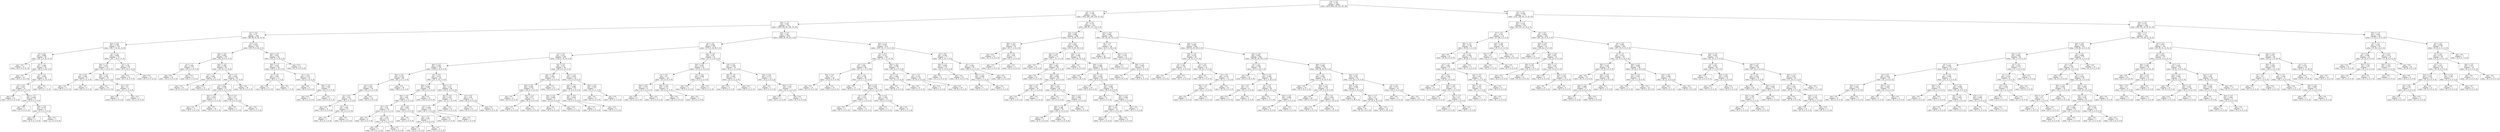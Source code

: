digraph Tree {
node [shape=box] ;
0 [label="row <= 2.5\ngini = 0.745\nsamples = 2000\nvalue = [619, 668, 239, 351, 85, 38]"] ;
1 [label="row <= 1.5\ngini = 0.746\nsamples = 1223\nvalue = [452, 240, 199, 276, 33, 23]"] ;
0 -> 1 [labeldistance=2.5, labelangle=45, headlabel="True"] ;
2 [label="pass <= 1.5\ngini = 0.69\nsamples = 751\nvalue = [368, 145, 82, 100, 33, 23]"] ;
1 -> 2 ;
3 [label="row <= 0.5\ngini = 0.77\nsamples = 296\nvalue = [88, 86, 43, 46, 33, 0]"] ;
2 -> 3 ;
4 [label="pass <= 0.5\ngini = 0.766\nsamples = 133\nvalue = [36, 7, 35, 22, 33, 0]"] ;
3 -> 4 ;
5 [label="col <= 0.5\ngini = 0.666\nsamples = 63\nvalue = [20, 0, 0, 22, 21, 0]"] ;
4 -> 5 ;
6 [label="gini = 0.0\nsamples = 21\nvalue = [0, 0, 0, 0, 21, 0]"] ;
5 -> 6 ;
7 [label="col <= 1.5\ngini = 0.499\nsamples = 42\nvalue = [20, 0, 0, 22, 0, 0]"] ;
5 -> 7 ;
8 [label="gini = 0.0\nsamples = 12\nvalue = [0, 0, 0, 12, 0, 0]"] ;
7 -> 8 ;
9 [label="col <= 3.5\ngini = 0.444\nsamples = 30\nvalue = [20, 0, 0, 10, 0, 0]"] ;
7 -> 9 ;
10 [label="col <= 2.5\ngini = 0.227\nsamples = 23\nvalue = [20, 0, 0, 3, 0, 0]"] ;
9 -> 10 ;
11 [label="gini = 0.0\nsamples = 14\nvalue = [14, 0, 0, 0, 0, 0]"] ;
10 -> 11 ;
12 [label="dest <= 1.5\ngini = 0.444\nsamples = 9\nvalue = [6, 0, 0, 3, 0, 0]"] ;
10 -> 12 ;
13 [label="gini = 0.0\nsamples = 5\nvalue = [5, 0, 0, 0, 0, 0]"] ;
12 -> 13 ;
14 [label="dest <= 2.5\ngini = 0.375\nsamples = 4\nvalue = [1, 0, 0, 3, 0, 0]"] ;
12 -> 14 ;
15 [label="gini = 0.0\nsamples = 3\nvalue = [0, 0, 0, 3, 0, 0]"] ;
14 -> 15 ;
16 [label="gini = 0.0\nsamples = 1\nvalue = [1, 0, 0, 0, 0, 0]"] ;
14 -> 16 ;
17 [label="gini = 0.0\nsamples = 7\nvalue = [0, 0, 0, 7, 0, 0]"] ;
9 -> 17 ;
18 [label="col <= 1.5\ngini = 0.658\nsamples = 70\nvalue = [16, 7, 35, 0, 12, 0]"] ;
4 -> 18 ;
19 [label="dest <= 1.0\ngini = 0.423\nsamples = 23\nvalue = [16, 7, 0, 0, 0, 0]"] ;
18 -> 19 ;
20 [label="col <= 0.5\ngini = 0.494\nsamples = 9\nvalue = [4, 5, 0, 0, 0, 0]"] ;
19 -> 20 ;
21 [label="gini = 0.0\nsamples = 5\nvalue = [0, 5, 0, 0, 0, 0]"] ;
20 -> 21 ;
22 [label="gini = 0.0\nsamples = 4\nvalue = [4, 0, 0, 0, 0, 0]"] ;
20 -> 22 ;
23 [label="dest <= 2.5\ngini = 0.245\nsamples = 14\nvalue = [12, 2, 0, 0, 0, 0]"] ;
19 -> 23 ;
24 [label="gini = 0.0\nsamples = 10\nvalue = [10, 0, 0, 0, 0, 0]"] ;
23 -> 24 ;
25 [label="col <= 0.5\ngini = 0.5\nsamples = 4\nvalue = [2, 2, 0, 0, 0, 0]"] ;
23 -> 25 ;
26 [label="gini = 0.0\nsamples = 2\nvalue = [2, 0, 0, 0, 0, 0]"] ;
25 -> 26 ;
27 [label="gini = 0.0\nsamples = 2\nvalue = [0, 2, 0, 0, 0, 0]"] ;
25 -> 27 ;
28 [label="col <= 3.5\ngini = 0.38\nsamples = 47\nvalue = [0, 0, 35, 0, 12, 0]"] ;
18 -> 28 ;
29 [label="gini = 0.0\nsamples = 35\nvalue = [0, 0, 35, 0, 0, 0]"] ;
28 -> 29 ;
30 [label="gini = 0.0\nsamples = 12\nvalue = [0, 0, 0, 0, 12, 0]"] ;
28 -> 30 ;
31 [label="col <= 2.5\ngini = 0.639\nsamples = 163\nvalue = [52, 79, 8, 24, 0, 0]"] ;
3 -> 31 ;
32 [label="dest <= 0.5\ngini = 0.602\nsamples = 107\nvalue = [42, 52, 8, 5, 0, 0]"] ;
31 -> 32 ;
33 [label="col <= 1.5\ngini = 0.444\nsamples = 15\nvalue = [10, 0, 5, 0, 0, 0]"] ;
32 -> 33 ;
34 [label="gini = 0.0\nsamples = 10\nvalue = [10, 0, 0, 0, 0, 0]"] ;
33 -> 34 ;
35 [label="gini = 0.0\nsamples = 5\nvalue = [0, 0, 5, 0, 0, 0]"] ;
33 -> 35 ;
36 [label="pass <= 0.5\ngini = 0.556\nsamples = 92\nvalue = [32, 52, 3, 5, 0, 0]"] ;
32 -> 36 ;
37 [label="col <= 1.5\ngini = 0.405\nsamples = 46\nvalue = [13, 33, 0, 0, 0, 0]"] ;
36 -> 37 ;
38 [label="gini = 0.0\nsamples = 33\nvalue = [0, 33, 0, 0, 0, 0]"] ;
37 -> 38 ;
39 [label="gini = 0.0\nsamples = 13\nvalue = [13, 0, 0, 0, 0, 0]"] ;
37 -> 39 ;
40 [label="col <= 1.5\ngini = 0.643\nsamples = 46\nvalue = [19, 19, 3, 5, 0, 0]"] ;
36 -> 40 ;
41 [label="col <= 0.5\ngini = 0.458\nsamples = 27\nvalue = [19, 0, 3, 5, 0, 0]"] ;
40 -> 41 ;
42 [label="dest <= 2.5\ngini = 0.291\nsamples = 17\nvalue = [14, 0, 3, 0, 0, 0]"] ;
41 -> 42 ;
43 [label="gini = 0.0\nsamples = 3\nvalue = [0, 0, 3, 0, 0, 0]"] ;
42 -> 43 ;
44 [label="gini = 0.0\nsamples = 14\nvalue = [14, 0, 0, 0, 0, 0]"] ;
42 -> 44 ;
45 [label="dest <= 2.5\ngini = 0.5\nsamples = 10\nvalue = [5, 0, 0, 5, 0, 0]"] ;
41 -> 45 ;
46 [label="gini = 0.0\nsamples = 5\nvalue = [5, 0, 0, 0, 0, 0]"] ;
45 -> 46 ;
47 [label="gini = 0.0\nsamples = 5\nvalue = [0, 0, 0, 5, 0, 0]"] ;
45 -> 47 ;
48 [label="gini = 0.0\nsamples = 19\nvalue = [0, 19, 0, 0, 0, 0]"] ;
40 -> 48 ;
49 [label="pass <= 0.5\ngini = 0.621\nsamples = 56\nvalue = [10, 27, 0, 19, 0, 0]"] ;
31 -> 49 ;
50 [label="dest <= 1.5\ngini = 0.452\nsamples = 29\nvalue = [10, 0, 0, 19, 0, 0]"] ;
49 -> 50 ;
51 [label="col <= 3.5\ngini = 0.497\nsamples = 13\nvalue = [6, 0, 0, 7, 0, 0]"] ;
50 -> 51 ;
52 [label="gini = 0.0\nsamples = 6\nvalue = [6, 0, 0, 0, 0, 0]"] ;
51 -> 52 ;
53 [label="gini = 0.0\nsamples = 7\nvalue = [0, 0, 0, 7, 0, 0]"] ;
51 -> 53 ;
54 [label="col <= 3.5\ngini = 0.375\nsamples = 16\nvalue = [4, 0, 0, 12, 0, 0]"] ;
50 -> 54 ;
55 [label="gini = 0.0\nsamples = 9\nvalue = [0, 0, 0, 9, 0, 0]"] ;
54 -> 55 ;
56 [label="dest <= 2.5\ngini = 0.49\nsamples = 7\nvalue = [4, 0, 0, 3, 0, 0]"] ;
54 -> 56 ;
57 [label="gini = 0.0\nsamples = 3\nvalue = [0, 0, 0, 3, 0, 0]"] ;
56 -> 57 ;
58 [label="gini = 0.0\nsamples = 4\nvalue = [4, 0, 0, 0, 0, 0]"] ;
56 -> 58 ;
59 [label="gini = 0.0\nsamples = 27\nvalue = [0, 27, 0, 0, 0, 0]"] ;
49 -> 59 ;
60 [label="pass <= 3.5\ngini = 0.58\nsamples = 455\nvalue = [280, 59, 39, 54, 0, 23]"] ;
2 -> 60 ;
61 [label="col <= 3.5\ngini = 0.448\nsamples = 241\nvalue = [173, 6, 22, 40, 0, 0]"] ;
60 -> 61 ;
62 [label="col <= 2.5\ngini = 0.373\nsamples = 200\nvalue = [156, 6, 19, 19, 0, 0]"] ;
61 -> 62 ;
63 [label="pass <= 2.5\ngini = 0.349\nsamples = 151\nvalue = [120, 6, 19, 6, 0, 0]"] ;
62 -> 63 ;
64 [label="dest <= 0.5\ngini = 0.139\nsamples = 68\nvalue = [63, 2, 0, 3, 0, 0]"] ;
63 -> 64 ;
65 [label="row <= 0.5\ngini = 0.291\nsamples = 30\nvalue = [25, 2, 0, 3, 0, 0]"] ;
64 -> 65 ;
66 [label="col <= 0.5\ngini = 0.52\nsamples = 14\nvalue = [9, 2, 0, 3, 0, 0]"] ;
65 -> 66 ;
67 [label="gini = 0.0\nsamples = 9\nvalue = [9, 0, 0, 0, 0, 0]"] ;
66 -> 67 ;
68 [label="col <= 1.5\ngini = 0.48\nsamples = 5\nvalue = [0, 2, 0, 3, 0, 0]"] ;
66 -> 68 ;
69 [label="gini = 0.0\nsamples = 3\nvalue = [0, 0, 0, 3, 0, 0]"] ;
68 -> 69 ;
70 [label="gini = 0.0\nsamples = 2\nvalue = [0, 2, 0, 0, 0, 0]"] ;
68 -> 70 ;
71 [label="gini = 0.0\nsamples = 16\nvalue = [16, 0, 0, 0, 0, 0]"] ;
65 -> 71 ;
72 [label="gini = 0.0\nsamples = 38\nvalue = [38, 0, 0, 0, 0, 0]"] ;
64 -> 72 ;
73 [label="row <= 0.5\ngini = 0.472\nsamples = 83\nvalue = [57, 4, 19, 3, 0, 0]"] ;
63 -> 73 ;
74 [label="dest <= 1.5\ngini = 0.496\nsamples = 35\nvalue = [24, 4, 4, 3, 0, 0]"] ;
73 -> 74 ;
75 [label="dest <= 0.5\ngini = 0.68\nsamples = 21\nvalue = [10, 4, 4, 3, 0, 0]"] ;
74 -> 75 ;
76 [label="col <= 0.5\ngini = 0.42\nsamples = 10\nvalue = [7, 0, 0, 3, 0, 0]"] ;
75 -> 76 ;
77 [label="gini = 0.0\nsamples = 6\nvalue = [6, 0, 0, 0, 0, 0]"] ;
76 -> 77 ;
78 [label="col <= 1.5\ngini = 0.375\nsamples = 4\nvalue = [1, 0, 0, 3, 0, 0]"] ;
76 -> 78 ;
79 [label="gini = 0.0\nsamples = 3\nvalue = [0, 0, 0, 3, 0, 0]"] ;
78 -> 79 ;
80 [label="gini = 0.0\nsamples = 1\nvalue = [1, 0, 0, 0, 0, 0]"] ;
78 -> 80 ;
81 [label="col <= 0.5\ngini = 0.661\nsamples = 11\nvalue = [3, 4, 4, 0, 0, 0]"] ;
75 -> 81 ;
82 [label="gini = 0.0\nsamples = 4\nvalue = [0, 4, 0, 0, 0, 0]"] ;
81 -> 82 ;
83 [label="col <= 1.5\ngini = 0.49\nsamples = 7\nvalue = [3, 0, 4, 0, 0, 0]"] ;
81 -> 83 ;
84 [label="gini = 0.0\nsamples = 4\nvalue = [0, 0, 4, 0, 0, 0]"] ;
83 -> 84 ;
85 [label="gini = 0.0\nsamples = 3\nvalue = [3, 0, 0, 0, 0, 0]"] ;
83 -> 85 ;
86 [label="gini = 0.0\nsamples = 14\nvalue = [14, 0, 0, 0, 0, 0]"] ;
74 -> 86 ;
87 [label="dest <= 1.5\ngini = 0.43\nsamples = 48\nvalue = [33, 0, 15, 0, 0, 0]"] ;
73 -> 87 ;
88 [label="dest <= 0.5\ngini = 0.327\nsamples = 34\nvalue = [27, 0, 7, 0, 0, 0]"] ;
87 -> 88 ;
89 [label="col <= 1.5\ngini = 0.498\nsamples = 15\nvalue = [8, 0, 7, 0, 0, 0]"] ;
88 -> 89 ;
90 [label="gini = 0.0\nsamples = 8\nvalue = [8, 0, 0, 0, 0, 0]"] ;
89 -> 90 ;
91 [label="gini = 0.0\nsamples = 7\nvalue = [0, 0, 7, 0, 0, 0]"] ;
89 -> 91 ;
92 [label="gini = 0.0\nsamples = 19\nvalue = [19, 0, 0, 0, 0, 0]"] ;
88 -> 92 ;
93 [label="col <= 0.5\ngini = 0.49\nsamples = 14\nvalue = [6, 0, 8, 0, 0, 0]"] ;
87 -> 93 ;
94 [label="gini = 0.0\nsamples = 8\nvalue = [0, 0, 8, 0, 0, 0]"] ;
93 -> 94 ;
95 [label="gini = 0.0\nsamples = 6\nvalue = [6, 0, 0, 0, 0, 0]"] ;
93 -> 95 ;
96 [label="row <= 0.5\ngini = 0.39\nsamples = 49\nvalue = [36, 0, 0, 13, 0, 0]"] ;
62 -> 96 ;
97 [label="pass <= 2.5\ngini = 0.252\nsamples = 27\nvalue = [23, 0, 0, 4, 0, 0]"] ;
96 -> 97 ;
98 [label="dest <= 0.5\ngini = 0.408\nsamples = 14\nvalue = [10, 0, 0, 4, 0, 0]"] ;
97 -> 98 ;
99 [label="gini = 0.0\nsamples = 6\nvalue = [6, 0, 0, 0, 0, 0]"] ;
98 -> 99 ;
100 [label="dest <= 2.0\ngini = 0.5\nsamples = 8\nvalue = [4, 0, 0, 4, 0, 0]"] ;
98 -> 100 ;
101 [label="gini = 0.0\nsamples = 4\nvalue = [0, 0, 0, 4, 0, 0]"] ;
100 -> 101 ;
102 [label="gini = 0.0\nsamples = 4\nvalue = [4, 0, 0, 0, 0, 0]"] ;
100 -> 102 ;
103 [label="gini = 0.0\nsamples = 13\nvalue = [13, 0, 0, 0, 0, 0]"] ;
97 -> 103 ;
104 [label="dest <= 1.5\ngini = 0.483\nsamples = 22\nvalue = [13, 0, 0, 9, 0, 0]"] ;
96 -> 104 ;
105 [label="pass <= 2.5\ngini = 0.498\nsamples = 15\nvalue = [7, 0, 0, 8, 0, 0]"] ;
104 -> 105 ;
106 [label="dest <= 0.5\ngini = 0.494\nsamples = 9\nvalue = [5, 0, 0, 4, 0, 0]"] ;
105 -> 106 ;
107 [label="gini = 0.0\nsamples = 4\nvalue = [0, 0, 0, 4, 0, 0]"] ;
106 -> 107 ;
108 [label="gini = 0.0\nsamples = 5\nvalue = [5, 0, 0, 0, 0, 0]"] ;
106 -> 108 ;
109 [label="dest <= 0.5\ngini = 0.444\nsamples = 6\nvalue = [2, 0, 0, 4, 0, 0]"] ;
105 -> 109 ;
110 [label="gini = 0.0\nsamples = 2\nvalue = [2, 0, 0, 0, 0, 0]"] ;
109 -> 110 ;
111 [label="gini = 0.0\nsamples = 4\nvalue = [0, 0, 0, 4, 0, 0]"] ;
109 -> 111 ;
112 [label="dest <= 2.5\ngini = 0.245\nsamples = 7\nvalue = [6, 0, 0, 1, 0, 0]"] ;
104 -> 112 ;
113 [label="gini = 0.0\nsamples = 6\nvalue = [6, 0, 0, 0, 0, 0]"] ;
112 -> 113 ;
114 [label="gini = 0.0\nsamples = 1\nvalue = [0, 0, 0, 1, 0, 0]"] ;
112 -> 114 ;
115 [label="pass <= 2.5\ngini = 0.56\nsamples = 41\nvalue = [17, 0, 3, 21, 0, 0]"] ;
61 -> 115 ;
116 [label="dest <= 2.0\ngini = 0.491\nsamples = 23\nvalue = [13, 0, 0, 10, 0, 0]"] ;
115 -> 116 ;
117 [label="row <= 0.5\ngini = 0.5\nsamples = 16\nvalue = [8, 0, 0, 8, 0, 0]"] ;
116 -> 117 ;
118 [label="dest <= 0.5\ngini = 0.375\nsamples = 8\nvalue = [2, 0, 0, 6, 0, 0]"] ;
117 -> 118 ;
119 [label="gini = 0.0\nsamples = 6\nvalue = [0, 0, 0, 6, 0, 0]"] ;
118 -> 119 ;
120 [label="gini = 0.0\nsamples = 2\nvalue = [2, 0, 0, 0, 0, 0]"] ;
118 -> 120 ;
121 [label="dest <= 0.5\ngini = 0.375\nsamples = 8\nvalue = [6, 0, 0, 2, 0, 0]"] ;
117 -> 121 ;
122 [label="gini = 0.0\nsamples = 6\nvalue = [6, 0, 0, 0, 0, 0]"] ;
121 -> 122 ;
123 [label="gini = 0.0\nsamples = 2\nvalue = [0, 0, 0, 2, 0, 0]"] ;
121 -> 123 ;
124 [label="row <= 0.5\ngini = 0.408\nsamples = 7\nvalue = [5, 0, 0, 2, 0, 0]"] ;
116 -> 124 ;
125 [label="gini = 0.0\nsamples = 5\nvalue = [5, 0, 0, 0, 0, 0]"] ;
124 -> 125 ;
126 [label="gini = 0.0\nsamples = 2\nvalue = [0, 0, 0, 2, 0, 0]"] ;
124 -> 126 ;
127 [label="row <= 0.5\ngini = 0.549\nsamples = 18\nvalue = [4, 0, 3, 11, 0, 0]"] ;
115 -> 127 ;
128 [label="dest <= 1.0\ngini = 0.444\nsamples = 6\nvalue = [4, 0, 0, 2, 0, 0]"] ;
127 -> 128 ;
129 [label="gini = 0.0\nsamples = 4\nvalue = [4, 0, 0, 0, 0, 0]"] ;
128 -> 129 ;
130 [label="gini = 0.0\nsamples = 2\nvalue = [0, 0, 0, 2, 0, 0]"] ;
128 -> 130 ;
131 [label="dest <= 0.5\ngini = 0.375\nsamples = 12\nvalue = [0, 0, 3, 9, 0, 0]"] ;
127 -> 131 ;
132 [label="gini = 0.0\nsamples = 5\nvalue = [0, 0, 0, 5, 0, 0]"] ;
131 -> 132 ;
133 [label="dest <= 1.5\ngini = 0.49\nsamples = 7\nvalue = [0, 0, 3, 4, 0, 0]"] ;
131 -> 133 ;
134 [label="gini = 0.0\nsamples = 3\nvalue = [0, 0, 3, 0, 0, 0]"] ;
133 -> 134 ;
135 [label="gini = 0.0\nsamples = 4\nvalue = [0, 0, 0, 4, 0, 0]"] ;
133 -> 135 ;
136 [label="dest <= 1.5\ngini = 0.667\nsamples = 214\nvalue = [107, 53, 17, 14, 0, 23]"] ;
60 -> 136 ;
137 [label="row <= 0.5\ngini = 0.712\nsamples = 141\nvalue = [47, 53, 7, 11, 0, 23]"] ;
136 -> 137 ;
138 [label="col <= 0.5\ngini = 0.691\nsamples = 68\nvalue = [27, 0, 7, 11, 0, 23]"] ;
137 -> 138 ;
139 [label="dest <= 0.5\ngini = 0.5\nsamples = 28\nvalue = [14, 0, 0, 0, 0, 14]"] ;
138 -> 139 ;
140 [label="gini = 0.0\nsamples = 14\nvalue = [0, 0, 0, 0, 0, 14]"] ;
139 -> 140 ;
141 [label="gini = 0.0\nsamples = 14\nvalue = [14, 0, 0, 0, 0, 0]"] ;
139 -> 141 ;
142 [label="col <= 1.5\ngini = 0.738\nsamples = 40\nvalue = [13, 0, 7, 11, 0, 9]"] ;
138 -> 142 ;
143 [label="gini = 0.0\nsamples = 11\nvalue = [0, 0, 0, 11, 0, 0]"] ;
142 -> 143 ;
144 [label="dest <= 0.5\ngini = 0.644\nsamples = 29\nvalue = [13, 0, 7, 0, 0, 9]"] ;
142 -> 144 ;
145 [label="col <= 2.5\ngini = 0.231\nsamples = 15\nvalue = [13, 0, 2, 0, 0, 0]"] ;
144 -> 145 ;
146 [label="gini = 0.0\nsamples = 2\nvalue = [0, 0, 2, 0, 0, 0]"] ;
145 -> 146 ;
147 [label="gini = 0.0\nsamples = 13\nvalue = [13, 0, 0, 0, 0, 0]"] ;
145 -> 147 ;
148 [label="col <= 3.5\ngini = 0.459\nsamples = 14\nvalue = [0, 0, 5, 0, 0, 9]"] ;
144 -> 148 ;
149 [label="gini = 0.0\nsamples = 5\nvalue = [0, 0, 5, 0, 0, 0]"] ;
148 -> 149 ;
150 [label="gini = 0.0\nsamples = 9\nvalue = [0, 0, 0, 0, 0, 9]"] ;
148 -> 150 ;
151 [label="dest <= 0.5\ngini = 0.398\nsamples = 73\nvalue = [20, 53, 0, 0, 0, 0]"] ;
137 -> 151 ;
152 [label="col <= 1.5\ngini = 0.464\nsamples = 30\nvalue = [11, 19, 0, 0, 0, 0]"] ;
151 -> 152 ;
153 [label="gini = 0.0\nsamples = 19\nvalue = [0, 19, 0, 0, 0, 0]"] ;
152 -> 153 ;
154 [label="gini = 0.0\nsamples = 11\nvalue = [11, 0, 0, 0, 0, 0]"] ;
152 -> 154 ;
155 [label="col <= 1.5\ngini = 0.331\nsamples = 43\nvalue = [9, 34, 0, 0, 0, 0]"] ;
151 -> 155 ;
156 [label="gini = 0.0\nsamples = 9\nvalue = [9, 0, 0, 0, 0, 0]"] ;
155 -> 156 ;
157 [label="gini = 0.0\nsamples = 34\nvalue = [0, 34, 0, 0, 0, 0]"] ;
155 -> 157 ;
158 [label="col <= 0.5\ngini = 0.304\nsamples = 73\nvalue = [60, 0, 10, 3, 0, 0]"] ;
136 -> 158 ;
159 [label="dest <= 2.5\ngini = 0.499\nsamples = 21\nvalue = [11, 0, 10, 0, 0, 0]"] ;
158 -> 159 ;
160 [label="gini = 0.0\nsamples = 11\nvalue = [11, 0, 0, 0, 0, 0]"] ;
159 -> 160 ;
161 [label="gini = 0.0\nsamples = 10\nvalue = [0, 0, 10, 0, 0, 0]"] ;
159 -> 161 ;
162 [label="col <= 1.5\ngini = 0.109\nsamples = 52\nvalue = [49, 0, 0, 3, 0, 0]"] ;
158 -> 162 ;
163 [label="dest <= 2.5\ngini = 0.469\nsamples = 8\nvalue = [5, 0, 0, 3, 0, 0]"] ;
162 -> 163 ;
164 [label="gini = 0.0\nsamples = 3\nvalue = [0, 0, 0, 3, 0, 0]"] ;
163 -> 164 ;
165 [label="gini = 0.0\nsamples = 5\nvalue = [5, 0, 0, 0, 0, 0]"] ;
163 -> 165 ;
166 [label="gini = 0.0\nsamples = 44\nvalue = [44, 0, 0, 0, 0, 0]"] ;
162 -> 166 ;
167 [label="col <= 1.5\ngini = 0.727\nsamples = 472\nvalue = [84, 95, 117, 176, 0, 0]"] ;
1 -> 167 ;
168 [label="pass <= 0.5\ngini = 0.686\nsamples = 188\nvalue = [33, 32, 88, 35, 0, 0]"] ;
167 -> 168 ;
169 [label="dest <= 2.5\ngini = 0.255\nsamples = 20\nvalue = [0, 17, 3, 0, 0, 0]"] ;
168 -> 169 ;
170 [label="gini = 0.0\nsamples = 15\nvalue = [0, 15, 0, 0, 0, 0]"] ;
169 -> 170 ;
171 [label="col <= 0.5\ngini = 0.48\nsamples = 5\nvalue = [0, 2, 3, 0, 0, 0]"] ;
169 -> 171 ;
172 [label="gini = 0.0\nsamples = 3\nvalue = [0, 0, 3, 0, 0, 0]"] ;
171 -> 172 ;
173 [label="gini = 0.0\nsamples = 2\nvalue = [0, 2, 0, 0, 0, 0]"] ;
171 -> 173 ;
174 [label="col <= 0.5\ngini = 0.654\nsamples = 168\nvalue = [33, 15, 85, 35, 0, 0]"] ;
168 -> 174 ;
175 [label="pass <= 1.5\ngini = 0.577\nsamples = 77\nvalue = [33, 7, 37, 0, 0, 0]"] ;
174 -> 175 ;
176 [label="gini = 0.0\nsamples = 12\nvalue = [0, 0, 12, 0, 0, 0]"] ;
175 -> 176 ;
177 [label="pass <= 2.5\ngini = 0.583\nsamples = 65\nvalue = [33, 7, 25, 0, 0, 0]"] ;
175 -> 177 ;
178 [label="gini = 0.0\nsamples = 19\nvalue = [19, 0, 0, 0, 0, 0]"] ;
177 -> 178 ;
179 [label="dest <= 0.5\ngini = 0.589\nsamples = 46\nvalue = [14, 7, 25, 0, 0, 0]"] ;
177 -> 179 ;
180 [label="pass <= 3.5\ngini = 0.42\nsamples = 10\nvalue = [0, 7, 3, 0, 0, 0]"] ;
179 -> 180 ;
181 [label="gini = 0.0\nsamples = 3\nvalue = [0, 0, 3, 0, 0, 0]"] ;
180 -> 181 ;
182 [label="gini = 0.0\nsamples = 7\nvalue = [0, 7, 0, 0, 0, 0]"] ;
180 -> 182 ;
183 [label="dest <= 1.5\ngini = 0.475\nsamples = 36\nvalue = [14, 0, 22, 0, 0, 0]"] ;
179 -> 183 ;
184 [label="gini = 0.0\nsamples = 9\nvalue = [0, 0, 9, 0, 0, 0]"] ;
183 -> 184 ;
185 [label="dest <= 2.5\ngini = 0.499\nsamples = 27\nvalue = [14, 0, 13, 0, 0, 0]"] ;
183 -> 185 ;
186 [label="pass <= 3.5\ngini = 0.388\nsamples = 19\nvalue = [14, 0, 5, 0, 0, 0]"] ;
185 -> 186 ;
187 [label="gini = 0.0\nsamples = 5\nvalue = [0, 0, 5, 0, 0, 0]"] ;
186 -> 187 ;
188 [label="gini = 0.0\nsamples = 14\nvalue = [14, 0, 0, 0, 0, 0]"] ;
186 -> 188 ;
189 [label="gini = 0.0\nsamples = 8\nvalue = [0, 0, 8, 0, 0, 0]"] ;
185 -> 189 ;
190 [label="pass <= 1.5\ngini = 0.566\nsamples = 91\nvalue = [0, 8, 48, 35, 0, 0]"] ;
174 -> 190 ;
191 [label="gini = 0.0\nsamples = 21\nvalue = [0, 0, 21, 0, 0, 0]"] ;
190 -> 191 ;
192 [label="pass <= 2.5\ngini = 0.588\nsamples = 70\nvalue = [0, 8, 27, 35, 0, 0]"] ;
190 -> 192 ;
193 [label="gini = 0.0\nsamples = 26\nvalue = [0, 0, 0, 26, 0, 0]"] ;
192 -> 193 ;
194 [label="pass <= 3.5\ngini = 0.549\nsamples = 44\nvalue = [0, 8, 27, 9, 0, 0]"] ;
192 -> 194 ;
195 [label="gini = 0.0\nsamples = 19\nvalue = [0, 0, 19, 0, 0, 0]"] ;
194 -> 195 ;
196 [label="dest <= 0.5\ngini = 0.666\nsamples = 25\nvalue = [0, 8, 8, 9, 0, 0]"] ;
194 -> 196 ;
197 [label="gini = 0.0\nsamples = 8\nvalue = [0, 8, 0, 0, 0, 0]"] ;
196 -> 197 ;
198 [label="dest <= 2.5\ngini = 0.498\nsamples = 17\nvalue = [0, 0, 8, 9, 0, 0]"] ;
196 -> 198 ;
199 [label="dest <= 1.5\ngini = 0.375\nsamples = 12\nvalue = [0, 0, 3, 9, 0, 0]"] ;
198 -> 199 ;
200 [label="gini = 0.0\nsamples = 3\nvalue = [0, 0, 3, 0, 0, 0]"] ;
199 -> 200 ;
201 [label="gini = 0.0\nsamples = 9\nvalue = [0, 0, 0, 9, 0, 0]"] ;
199 -> 201 ;
202 [label="gini = 0.0\nsamples = 5\nvalue = [0, 0, 5, 0, 0, 0]"] ;
198 -> 202 ;
203 [label="pass <= 0.5\ngini = 0.662\nsamples = 284\nvalue = [51, 63, 29, 141, 0, 0]"] ;
167 -> 203 ;
204 [label="col <= 3.5\ngini = 0.1\nsamples = 38\nvalue = [2, 0, 0, 36, 0, 0]"] ;
203 -> 204 ;
205 [label="gini = 0.0\nsamples = 26\nvalue = [0, 0, 0, 26, 0, 0]"] ;
204 -> 205 ;
206 [label="dest <= 1.5\ngini = 0.278\nsamples = 12\nvalue = [2, 0, 0, 10, 0, 0]"] ;
204 -> 206 ;
207 [label="gini = 0.0\nsamples = 6\nvalue = [0, 0, 0, 6, 0, 0]"] ;
206 -> 207 ;
208 [label="dest <= 2.5\ngini = 0.444\nsamples = 6\nvalue = [2, 0, 0, 4, 0, 0]"] ;
206 -> 208 ;
209 [label="gini = 0.0\nsamples = 2\nvalue = [2, 0, 0, 0, 0, 0]"] ;
208 -> 209 ;
210 [label="gini = 0.0\nsamples = 4\nvalue = [0, 0, 0, 4, 0, 0]"] ;
208 -> 210 ;
211 [label="pass <= 1.5\ngini = 0.699\nsamples = 246\nvalue = [49, 63, 29, 105, 0, 0]"] ;
203 -> 211 ;
212 [label="dest <= 1.0\ngini = 0.219\nsamples = 40\nvalue = [0, 35, 5, 0, 0, 0]"] ;
211 -> 212 ;
213 [label="col <= 2.5\ngini = 0.391\nsamples = 15\nvalue = [0, 11, 4, 0, 0, 0]"] ;
212 -> 213 ;
214 [label="gini = 0.0\nsamples = 4\nvalue = [0, 0, 4, 0, 0, 0]"] ;
213 -> 214 ;
215 [label="gini = 0.0\nsamples = 11\nvalue = [0, 11, 0, 0, 0, 0]"] ;
213 -> 215 ;
216 [label="col <= 2.5\ngini = 0.077\nsamples = 25\nvalue = [0, 24, 1, 0, 0, 0]"] ;
212 -> 216 ;
217 [label="gini = 0.0\nsamples = 13\nvalue = [0, 13, 0, 0, 0, 0]"] ;
216 -> 217 ;
218 [label="col <= 3.5\ngini = 0.153\nsamples = 12\nvalue = [0, 11, 1, 0, 0, 0]"] ;
216 -> 218 ;
219 [label="dest <= 2.5\ngini = 0.5\nsamples = 2\nvalue = [0, 1, 1, 0, 0, 0]"] ;
218 -> 219 ;
220 [label="gini = 0.0\nsamples = 1\nvalue = [0, 0, 1, 0, 0, 0]"] ;
219 -> 220 ;
221 [label="gini = 0.0\nsamples = 1\nvalue = [0, 1, 0, 0, 0, 0]"] ;
219 -> 221 ;
222 [label="gini = 0.0\nsamples = 10\nvalue = [0, 10, 0, 0, 0, 0]"] ;
218 -> 222 ;
223 [label="pass <= 2.5\ngini = 0.652\nsamples = 206\nvalue = [49, 28, 24, 105, 0, 0]"] ;
211 -> 223 ;
224 [label="col <= 2.5\ngini = 0.282\nsamples = 50\nvalue = [0, 4, 4, 42, 0, 0]"] ;
223 -> 224 ;
225 [label="gini = 0.0\nsamples = 22\nvalue = [0, 0, 0, 22, 0, 0]"] ;
224 -> 225 ;
226 [label="dest <= 0.5\ngini = 0.449\nsamples = 28\nvalue = [0, 4, 4, 20, 0, 0]"] ;
224 -> 226 ;
227 [label="col <= 3.5\ngini = 0.5\nsamples = 8\nvalue = [0, 4, 0, 4, 0, 0]"] ;
226 -> 227 ;
228 [label="gini = 0.0\nsamples = 4\nvalue = [0, 4, 0, 0, 0, 0]"] ;
227 -> 228 ;
229 [label="gini = 0.0\nsamples = 4\nvalue = [0, 0, 0, 4, 0, 0]"] ;
227 -> 229 ;
230 [label="col <= 3.5\ngini = 0.32\nsamples = 20\nvalue = [0, 0, 4, 16, 0, 0]"] ;
226 -> 230 ;
231 [label="gini = 0.0\nsamples = 11\nvalue = [0, 0, 0, 11, 0, 0]"] ;
230 -> 231 ;
232 [label="dest <= 2.0\ngini = 0.494\nsamples = 9\nvalue = [0, 0, 4, 5, 0, 0]"] ;
230 -> 232 ;
233 [label="gini = 0.0\nsamples = 4\nvalue = [0, 0, 4, 0, 0, 0]"] ;
232 -> 233 ;
234 [label="gini = 0.0\nsamples = 5\nvalue = [0, 0, 0, 5, 0, 0]"] ;
232 -> 234 ;
235 [label="pass <= 3.5\ngini = 0.698\nsamples = 156\nvalue = [49, 24, 20, 63, 0, 0]"] ;
223 -> 235 ;
236 [label="col <= 2.5\ngini = 0.565\nsamples = 63\nvalue = [37, 0, 16, 10, 0, 0]"] ;
235 -> 236 ;
237 [label="gini = 0.0\nsamples = 16\nvalue = [0, 0, 16, 0, 0, 0]"] ;
236 -> 237 ;
238 [label="dest <= 1.5\ngini = 0.335\nsamples = 47\nvalue = [37, 0, 0, 10, 0, 0]"] ;
236 -> 238 ;
239 [label="gini = 0.0\nsamples = 29\nvalue = [29, 0, 0, 0, 0, 0]"] ;
238 -> 239 ;
240 [label="col <= 3.5\ngini = 0.494\nsamples = 18\nvalue = [8, 0, 0, 10, 0, 0]"] ;
238 -> 240 ;
241 [label="gini = 0.0\nsamples = 8\nvalue = [8, 0, 0, 0, 0, 0]"] ;
240 -> 241 ;
242 [label="gini = 0.0\nsamples = 10\nvalue = [0, 0, 0, 10, 0, 0]"] ;
240 -> 242 ;
243 [label="dest <= 2.5\ngini = 0.59\nsamples = 93\nvalue = [12, 24, 4, 53, 0, 0]"] ;
235 -> 243 ;
244 [label="dest <= 0.5\ngini = 0.429\nsamples = 77\nvalue = [0, 24, 0, 53, 0, 0]"] ;
243 -> 244 ;
245 [label="gini = 0.0\nsamples = 28\nvalue = [0, 0, 0, 28, 0, 0]"] ;
244 -> 245 ;
246 [label="dest <= 1.5\ngini = 0.5\nsamples = 49\nvalue = [0, 24, 0, 25, 0, 0]"] ;
244 -> 246 ;
247 [label="gini = 0.0\nsamples = 24\nvalue = [0, 24, 0, 0, 0, 0]"] ;
246 -> 247 ;
248 [label="gini = 0.0\nsamples = 25\nvalue = [0, 0, 0, 25, 0, 0]"] ;
246 -> 248 ;
249 [label="col <= 2.5\ngini = 0.375\nsamples = 16\nvalue = [12, 0, 4, 0, 0, 0]"] ;
243 -> 249 ;
250 [label="gini = 0.0\nsamples = 4\nvalue = [0, 0, 4, 0, 0, 0]"] ;
249 -> 250 ;
251 [label="gini = 0.0\nsamples = 12\nvalue = [12, 0, 0, 0, 0, 0]"] ;
249 -> 251 ;
252 [label="row <= 3.5\ngini = 0.634\nsamples = 777\nvalue = [167, 428, 40, 75, 52, 15]"] ;
0 -> 252 [labeldistance=2.5, labelangle=-45, headlabel="False"] ;
253 [label="pass <= 1.5\ngini = 0.518\nsamples = 379\nvalue = [81, 247, 12, 39, 0, 0]"] ;
252 -> 253 ;
254 [label="col <= 3.5\ngini = 0.147\nsamples = 115\nvalue = [0, 106, 3, 6, 0, 0]"] ;
253 -> 254 ;
255 [label="dest <= 1.5\ngini = 0.116\nsamples = 99\nvalue = [0, 93, 3, 3, 0, 0]"] ;
254 -> 255 ;
256 [label="gini = 0.0\nsamples = 45\nvalue = [0, 45, 0, 0, 0, 0]"] ;
255 -> 256 ;
257 [label="col <= 2.5\ngini = 0.204\nsamples = 54\nvalue = [0, 48, 3, 3, 0, 0]"] ;
255 -> 257 ;
258 [label="col <= 1.5\ngini = 0.285\nsamples = 37\nvalue = [0, 31, 3, 3, 0, 0]"] ;
257 -> 258 ;
259 [label="col <= 0.5\ngini = 0.198\nsamples = 27\nvalue = [0, 24, 3, 0, 0, 0]"] ;
258 -> 259 ;
260 [label="gini = 0.0\nsamples = 15\nvalue = [0, 15, 0, 0, 0, 0]"] ;
259 -> 260 ;
261 [label="pass <= 0.5\ngini = 0.375\nsamples = 12\nvalue = [0, 9, 3, 0, 0, 0]"] ;
259 -> 261 ;
262 [label="gini = 0.0\nsamples = 6\nvalue = [0, 6, 0, 0, 0, 0]"] ;
261 -> 262 ;
263 [label="dest <= 2.5\ngini = 0.5\nsamples = 6\nvalue = [0, 3, 3, 0, 0, 0]"] ;
261 -> 263 ;
264 [label="gini = 0.0\nsamples = 3\nvalue = [0, 3, 0, 0, 0, 0]"] ;
263 -> 264 ;
265 [label="gini = 0.0\nsamples = 3\nvalue = [0, 0, 3, 0, 0, 0]"] ;
263 -> 265 ;
266 [label="pass <= 0.5\ngini = 0.42\nsamples = 10\nvalue = [0, 7, 0, 3, 0, 0]"] ;
258 -> 266 ;
267 [label="dest <= 2.5\ngini = 0.375\nsamples = 4\nvalue = [0, 1, 0, 3, 0, 0]"] ;
266 -> 267 ;
268 [label="gini = 0.0\nsamples = 3\nvalue = [0, 0, 0, 3, 0, 0]"] ;
267 -> 268 ;
269 [label="gini = 0.0\nsamples = 1\nvalue = [0, 1, 0, 0, 0, 0]"] ;
267 -> 269 ;
270 [label="gini = 0.0\nsamples = 6\nvalue = [0, 6, 0, 0, 0, 0]"] ;
266 -> 270 ;
271 [label="gini = 0.0\nsamples = 17\nvalue = [0, 17, 0, 0, 0, 0]"] ;
257 -> 271 ;
272 [label="pass <= 0.5\ngini = 0.305\nsamples = 16\nvalue = [0, 13, 0, 3, 0, 0]"] ;
254 -> 272 ;
273 [label="dest <= 2.5\ngini = 0.5\nsamples = 6\nvalue = [0, 3, 0, 3, 0, 0]"] ;
272 -> 273 ;
274 [label="gini = 0.0\nsamples = 3\nvalue = [0, 0, 0, 3, 0, 0]"] ;
273 -> 274 ;
275 [label="gini = 0.0\nsamples = 3\nvalue = [0, 3, 0, 0, 0, 0]"] ;
273 -> 275 ;
276 [label="gini = 0.0\nsamples = 10\nvalue = [0, 10, 0, 0, 0, 0]"] ;
272 -> 276 ;
277 [label="col <= 0.5\ngini = 0.604\nsamples = 264\nvalue = [81, 141, 9, 33, 0, 0]"] ;
253 -> 277 ;
278 [label="pass <= 2.5\ngini = 0.477\nsamples = 56\nvalue = [34, 22, 0, 0, 0, 0]"] ;
277 -> 278 ;
279 [label="gini = 0.0\nsamples = 15\nvalue = [15, 0, 0, 0, 0, 0]"] ;
278 -> 279 ;
280 [label="pass <= 3.5\ngini = 0.497\nsamples = 41\nvalue = [19, 22, 0, 0, 0, 0]"] ;
278 -> 280 ;
281 [label="dest <= 0.5\ngini = 0.375\nsamples = 16\nvalue = [4, 12, 0, 0, 0, 0]"] ;
280 -> 281 ;
282 [label="gini = 0.0\nsamples = 4\nvalue = [4, 0, 0, 0, 0, 0]"] ;
281 -> 282 ;
283 [label="gini = 0.0\nsamples = 12\nvalue = [0, 12, 0, 0, 0, 0]"] ;
281 -> 283 ;
284 [label="dest <= 1.5\ngini = 0.48\nsamples = 25\nvalue = [15, 10, 0, 0, 0, 0]"] ;
280 -> 284 ;
285 [label="gini = 0.0\nsamples = 6\nvalue = [0, 6, 0, 0, 0, 0]"] ;
284 -> 285 ;
286 [label="dest <= 2.5\ngini = 0.332\nsamples = 19\nvalue = [15, 4, 0, 0, 0, 0]"] ;
284 -> 286 ;
287 [label="gini = 0.0\nsamples = 15\nvalue = [15, 0, 0, 0, 0, 0]"] ;
286 -> 287 ;
288 [label="gini = 0.0\nsamples = 4\nvalue = [0, 4, 0, 0, 0, 0]"] ;
286 -> 288 ;
289 [label="col <= 2.5\ngini = 0.595\nsamples = 208\nvalue = [47, 119, 9, 33, 0, 0]"] ;
277 -> 289 ;
290 [label="col <= 1.5\ngini = 0.413\nsamples = 97\nvalue = [0, 72, 9, 16, 0, 0]"] ;
289 -> 290 ;
291 [label="dest <= 1.5\ngini = 0.259\nsamples = 59\nvalue = [0, 50, 9, 0, 0, 0]"] ;
290 -> 291 ;
292 [label="gini = 0.0\nsamples = 31\nvalue = [0, 31, 0, 0, 0, 0]"] ;
291 -> 292 ;
293 [label="pass <= 3.5\ngini = 0.436\nsamples = 28\nvalue = [0, 19, 9, 0, 0, 0]"] ;
291 -> 293 ;
294 [label="pass <= 2.5\ngini = 0.498\nsamples = 17\nvalue = [0, 8, 9, 0, 0, 0]"] ;
293 -> 294 ;
295 [label="gini = 0.0\nsamples = 8\nvalue = [0, 8, 0, 0, 0, 0]"] ;
294 -> 295 ;
296 [label="gini = 0.0\nsamples = 9\nvalue = [0, 0, 9, 0, 0, 0]"] ;
294 -> 296 ;
297 [label="gini = 0.0\nsamples = 11\nvalue = [0, 11, 0, 0, 0, 0]"] ;
293 -> 297 ;
298 [label="pass <= 2.5\ngini = 0.488\nsamples = 38\nvalue = [0, 22, 0, 16, 0, 0]"] ;
290 -> 298 ;
299 [label="dest <= 0.5\ngini = 0.165\nsamples = 11\nvalue = [0, 1, 0, 10, 0, 0]"] ;
298 -> 299 ;
300 [label="gini = 0.0\nsamples = 1\nvalue = [0, 1, 0, 0, 0, 0]"] ;
299 -> 300 ;
301 [label="gini = 0.0\nsamples = 10\nvalue = [0, 0, 0, 10, 0, 0]"] ;
299 -> 301 ;
302 [label="dest <= 0.5\ngini = 0.346\nsamples = 27\nvalue = [0, 21, 0, 6, 0, 0]"] ;
298 -> 302 ;
303 [label="gini = 0.0\nsamples = 6\nvalue = [0, 0, 0, 6, 0, 0]"] ;
302 -> 303 ;
304 [label="gini = 0.0\nsamples = 21\nvalue = [0, 21, 0, 0, 0, 0]"] ;
302 -> 304 ;
305 [label="pass <= 2.5\ngini = 0.618\nsamples = 111\nvalue = [47, 47, 0, 17, 0, 0]"] ;
289 -> 305 ;
306 [label="col <= 3.5\ngini = 0.453\nsamples = 26\nvalue = [0, 17, 0, 9, 0, 0]"] ;
305 -> 306 ;
307 [label="gini = 0.0\nsamples = 12\nvalue = [0, 12, 0, 0, 0, 0]"] ;
306 -> 307 ;
308 [label="dest <= 0.5\ngini = 0.459\nsamples = 14\nvalue = [0, 5, 0, 9, 0, 0]"] ;
306 -> 308 ;
309 [label="gini = 0.0\nsamples = 5\nvalue = [0, 5, 0, 0, 0, 0]"] ;
308 -> 309 ;
310 [label="gini = 0.0\nsamples = 9\nvalue = [0, 0, 0, 9, 0, 0]"] ;
308 -> 310 ;
311 [label="pass <= 3.5\ngini = 0.561\nsamples = 85\nvalue = [47, 30, 0, 8, 0, 0]"] ;
305 -> 311 ;
312 [label="col <= 3.5\ngini = 0.245\nsamples = 35\nvalue = [30, 0, 0, 5, 0, 0]"] ;
311 -> 312 ;
313 [label="gini = 0.0\nsamples = 24\nvalue = [24, 0, 0, 0, 0, 0]"] ;
312 -> 313 ;
314 [label="dest <= 1.5\ngini = 0.496\nsamples = 11\nvalue = [6, 0, 0, 5, 0, 0]"] ;
312 -> 314 ;
315 [label="dest <= 0.5\ngini = 0.375\nsamples = 8\nvalue = [6, 0, 0, 2, 0, 0]"] ;
314 -> 315 ;
316 [label="gini = 0.0\nsamples = 2\nvalue = [0, 0, 0, 2, 0, 0]"] ;
315 -> 316 ;
317 [label="gini = 0.0\nsamples = 6\nvalue = [6, 0, 0, 0, 0, 0]"] ;
315 -> 317 ;
318 [label="gini = 0.0\nsamples = 3\nvalue = [0, 0, 0, 3, 0, 0]"] ;
314 -> 318 ;
319 [label="dest <= 2.5\ngini = 0.521\nsamples = 50\nvalue = [17, 30, 0, 3, 0, 0]"] ;
311 -> 319 ;
320 [label="col <= 3.5\ngini = 0.165\nsamples = 33\nvalue = [0, 30, 0, 3, 0, 0]"] ;
319 -> 320 ;
321 [label="gini = 0.0\nsamples = 20\nvalue = [0, 20, 0, 0, 0, 0]"] ;
320 -> 321 ;
322 [label="dest <= 1.5\ngini = 0.355\nsamples = 13\nvalue = [0, 10, 0, 3, 0, 0]"] ;
320 -> 322 ;
323 [label="gini = 0.0\nsamples = 10\nvalue = [0, 10, 0, 0, 0, 0]"] ;
322 -> 323 ;
324 [label="gini = 0.0\nsamples = 3\nvalue = [0, 0, 0, 3, 0, 0]"] ;
322 -> 324 ;
325 [label="gini = 0.0\nsamples = 17\nvalue = [17, 0, 0, 0, 0, 0]"] ;
319 -> 325 ;
326 [label="pass <= 3.5\ngini = 0.715\nsamples = 398\nvalue = [86, 181, 28, 36, 52, 15]"] ;
252 -> 326 ;
327 [label="pass <= 1.5\ngini = 0.73\nsamples = 302\nvalue = [85, 116, 28, 21, 52, 0]"] ;
326 -> 327 ;
328 [label="pass <= 0.5\ngini = 0.623\nsamples = 141\nvalue = [54, 66, 12, 9, 0, 0]"] ;
327 -> 328 ;
329 [label="dest <= 2.5\ngini = 0.685\nsamples = 64\nvalue = [29, 17, 9, 9, 0, 0]"] ;
328 -> 329 ;
330 [label="col <= 1.5\ngini = 0.628\nsamples = 47\nvalue = [22, 16, 0, 9, 0, 0]"] ;
329 -> 330 ;
331 [label="col <= 0.5\ngini = 0.615\nsamples = 20\nvalue = [8, 3, 0, 9, 0, 0]"] ;
330 -> 331 ;
332 [label="dest <= 1.5\ngini = 0.444\nsamples = 12\nvalue = [8, 0, 0, 4, 0, 0]"] ;
331 -> 332 ;
333 [label="gini = 0.0\nsamples = 8\nvalue = [8, 0, 0, 0, 0, 0]"] ;
332 -> 333 ;
334 [label="gini = 0.0\nsamples = 4\nvalue = [0, 0, 0, 4, 0, 0]"] ;
332 -> 334 ;
335 [label="dest <= 1.5\ngini = 0.469\nsamples = 8\nvalue = [0, 3, 0, 5, 0, 0]"] ;
331 -> 335 ;
336 [label="gini = 0.0\nsamples = 5\nvalue = [0, 0, 0, 5, 0, 0]"] ;
335 -> 336 ;
337 [label="gini = 0.0\nsamples = 3\nvalue = [0, 3, 0, 0, 0, 0]"] ;
335 -> 337 ;
338 [label="col <= 2.5\ngini = 0.499\nsamples = 27\nvalue = [14, 13, 0, 0, 0, 0]"] ;
330 -> 338 ;
339 [label="dest <= 1.5\ngini = 0.32\nsamples = 5\nvalue = [4, 1, 0, 0, 0, 0]"] ;
338 -> 339 ;
340 [label="gini = 0.0\nsamples = 4\nvalue = [4, 0, 0, 0, 0, 0]"] ;
339 -> 340 ;
341 [label="gini = 0.0\nsamples = 1\nvalue = [0, 1, 0, 0, 0, 0]"] ;
339 -> 341 ;
342 [label="col <= 3.5\ngini = 0.496\nsamples = 22\nvalue = [10, 12, 0, 0, 0, 0]"] ;
338 -> 342 ;
343 [label="dest <= 1.5\ngini = 0.459\nsamples = 14\nvalue = [5, 9, 0, 0, 0, 0]"] ;
342 -> 343 ;
344 [label="gini = 0.0\nsamples = 9\nvalue = [0, 9, 0, 0, 0, 0]"] ;
343 -> 344 ;
345 [label="gini = 0.0\nsamples = 5\nvalue = [5, 0, 0, 0, 0, 0]"] ;
343 -> 345 ;
346 [label="dest <= 1.5\ngini = 0.469\nsamples = 8\nvalue = [5, 3, 0, 0, 0, 0]"] ;
342 -> 346 ;
347 [label="gini = 0.0\nsamples = 5\nvalue = [5, 0, 0, 0, 0, 0]"] ;
346 -> 347 ;
348 [label="gini = 0.0\nsamples = 3\nvalue = [0, 3, 0, 0, 0, 0]"] ;
346 -> 348 ;
349 [label="col <= 3.0\ngini = 0.547\nsamples = 17\nvalue = [7, 1, 9, 0, 0, 0]"] ;
329 -> 349 ;
350 [label="col <= 1.5\ngini = 0.219\nsamples = 8\nvalue = [7, 1, 0, 0, 0, 0]"] ;
349 -> 350 ;
351 [label="col <= 0.5\ngini = 0.444\nsamples = 3\nvalue = [2, 1, 0, 0, 0, 0]"] ;
350 -> 351 ;
352 [label="gini = 0.0\nsamples = 2\nvalue = [2, 0, 0, 0, 0, 0]"] ;
351 -> 352 ;
353 [label="gini = 0.0\nsamples = 1\nvalue = [0, 1, 0, 0, 0, 0]"] ;
351 -> 353 ;
354 [label="gini = 0.0\nsamples = 5\nvalue = [5, 0, 0, 0, 0, 0]"] ;
350 -> 354 ;
355 [label="gini = 0.0\nsamples = 9\nvalue = [0, 0, 9, 0, 0, 0]"] ;
349 -> 355 ;
356 [label="col <= 3.5\ngini = 0.488\nsamples = 77\nvalue = [25, 49, 3, 0, 0, 0]"] ;
328 -> 356 ;
357 [label="col <= 0.5\ngini = 0.532\nsamples = 63\nvalue = [25, 35, 3, 0, 0, 0]"] ;
356 -> 357 ;
358 [label="gini = 0.0\nsamples = 13\nvalue = [0, 13, 0, 0, 0, 0]"] ;
357 -> 358 ;
359 [label="col <= 1.5\ngini = 0.553\nsamples = 50\nvalue = [25, 22, 3, 0, 0, 0]"] ;
357 -> 359 ;
360 [label="dest <= 2.5\ngini = 0.539\nsamples = 16\nvalue = [10, 3, 3, 0, 0, 0]"] ;
359 -> 360 ;
361 [label="dest <= 1.0\ngini = 0.5\nsamples = 6\nvalue = [0, 3, 3, 0, 0, 0]"] ;
360 -> 361 ;
362 [label="gini = 0.0\nsamples = 3\nvalue = [0, 3, 0, 0, 0, 0]"] ;
361 -> 362 ;
363 [label="gini = 0.0\nsamples = 3\nvalue = [0, 0, 3, 0, 0, 0]"] ;
361 -> 363 ;
364 [label="gini = 0.0\nsamples = 10\nvalue = [10, 0, 0, 0, 0, 0]"] ;
360 -> 364 ;
365 [label="dest <= 2.5\ngini = 0.493\nsamples = 34\nvalue = [15, 19, 0, 0, 0, 0]"] ;
359 -> 365 ;
366 [label="dest <= 1.0\ngini = 0.48\nsamples = 25\nvalue = [15, 10, 0, 0, 0, 0]"] ;
365 -> 366 ;
367 [label="col <= 2.5\ngini = 0.486\nsamples = 12\nvalue = [5, 7, 0, 0, 0, 0]"] ;
366 -> 367 ;
368 [label="gini = 0.0\nsamples = 5\nvalue = [5, 0, 0, 0, 0, 0]"] ;
367 -> 368 ;
369 [label="gini = 0.0\nsamples = 7\nvalue = [0, 7, 0, 0, 0, 0]"] ;
367 -> 369 ;
370 [label="col <= 2.5\ngini = 0.355\nsamples = 13\nvalue = [10, 3, 0, 0, 0, 0]"] ;
366 -> 370 ;
371 [label="gini = 0.0\nsamples = 3\nvalue = [0, 3, 0, 0, 0, 0]"] ;
370 -> 371 ;
372 [label="gini = 0.0\nsamples = 10\nvalue = [10, 0, 0, 0, 0, 0]"] ;
370 -> 372 ;
373 [label="gini = 0.0\nsamples = 9\nvalue = [0, 9, 0, 0, 0, 0]"] ;
365 -> 373 ;
374 [label="gini = 0.0\nsamples = 14\nvalue = [0, 14, 0, 0, 0, 0]"] ;
356 -> 374 ;
375 [label="col <= 2.5\ngini = 0.747\nsamples = 161\nvalue = [31, 50, 16, 12, 52, 0]"] ;
327 -> 375 ;
376 [label="col <= 0.5\ngini = 0.676\nsamples = 93\nvalue = [13, 44, 13, 0, 23, 0]"] ;
375 -> 376 ;
377 [label="pass <= 2.5\ngini = 0.495\nsamples = 35\nvalue = [9, 3, 0, 0, 23, 0]"] ;
376 -> 377 ;
378 [label="gini = 0.0\nsamples = 23\nvalue = [0, 0, 0, 0, 23, 0]"] ;
377 -> 378 ;
379 [label="dest <= 1.5\ngini = 0.375\nsamples = 12\nvalue = [9, 3, 0, 0, 0, 0]"] ;
377 -> 379 ;
380 [label="dest <= 0.5\ngini = 0.5\nsamples = 6\nvalue = [3, 3, 0, 0, 0, 0]"] ;
379 -> 380 ;
381 [label="gini = 0.0\nsamples = 3\nvalue = [3, 0, 0, 0, 0, 0]"] ;
380 -> 381 ;
382 [label="gini = 0.0\nsamples = 3\nvalue = [0, 3, 0, 0, 0, 0]"] ;
380 -> 382 ;
383 [label="gini = 0.0\nsamples = 6\nvalue = [6, 0, 0, 0, 0, 0]"] ;
379 -> 383 ;
384 [label="col <= 1.5\ngini = 0.445\nsamples = 58\nvalue = [4, 41, 13, 0, 0, 0]"] ;
376 -> 384 ;
385 [label="pass <= 2.5\ngini = 0.482\nsamples = 32\nvalue = [0, 19, 13, 0, 0, 0]"] ;
384 -> 385 ;
386 [label="gini = 0.0\nsamples = 14\nvalue = [0, 14, 0, 0, 0, 0]"] ;
385 -> 386 ;
387 [label="dest <= 1.5\ngini = 0.401\nsamples = 18\nvalue = [0, 5, 13, 0, 0, 0]"] ;
385 -> 387 ;
388 [label="gini = 0.0\nsamples = 13\nvalue = [0, 0, 13, 0, 0, 0]"] ;
387 -> 388 ;
389 [label="gini = 0.0\nsamples = 5\nvalue = [0, 5, 0, 0, 0, 0]"] ;
387 -> 389 ;
390 [label="pass <= 2.5\ngini = 0.26\nsamples = 26\nvalue = [4, 22, 0, 0, 0, 0]"] ;
384 -> 390 ;
391 [label="dest <= 0.5\ngini = 0.494\nsamples = 9\nvalue = [4, 5, 0, 0, 0, 0]"] ;
390 -> 391 ;
392 [label="gini = 0.0\nsamples = 3\nvalue = [0, 3, 0, 0, 0, 0]"] ;
391 -> 392 ;
393 [label="dest <= 2.0\ngini = 0.444\nsamples = 6\nvalue = [4, 2, 0, 0, 0, 0]"] ;
391 -> 393 ;
394 [label="gini = 0.0\nsamples = 4\nvalue = [4, 0, 0, 0, 0, 0]"] ;
393 -> 394 ;
395 [label="gini = 0.0\nsamples = 2\nvalue = [0, 2, 0, 0, 0, 0]"] ;
393 -> 395 ;
396 [label="gini = 0.0\nsamples = 17\nvalue = [0, 17, 0, 0, 0, 0]"] ;
390 -> 396 ;
397 [label="pass <= 2.5\ngini = 0.707\nsamples = 68\nvalue = [18, 6, 3, 12, 29, 0]"] ;
375 -> 397 ;
398 [label="dest <= 0.5\ngini = 0.494\nsamples = 27\nvalue = [18, 6, 3, 0, 0, 0]"] ;
397 -> 398 ;
399 [label="col <= 3.5\ngini = 0.5\nsamples = 6\nvalue = [0, 3, 3, 0, 0, 0]"] ;
398 -> 399 ;
400 [label="gini = 0.0\nsamples = 3\nvalue = [0, 3, 0, 0, 0, 0]"] ;
399 -> 400 ;
401 [label="gini = 0.0\nsamples = 3\nvalue = [0, 0, 3, 0, 0, 0]"] ;
399 -> 401 ;
402 [label="col <= 3.5\ngini = 0.245\nsamples = 21\nvalue = [18, 3, 0, 0, 0, 0]"] ;
398 -> 402 ;
403 [label="gini = 0.0\nsamples = 13\nvalue = [13, 0, 0, 0, 0, 0]"] ;
402 -> 403 ;
404 [label="dest <= 2.0\ngini = 0.469\nsamples = 8\nvalue = [5, 3, 0, 0, 0, 0]"] ;
402 -> 404 ;
405 [label="gini = 0.0\nsamples = 5\nvalue = [5, 0, 0, 0, 0, 0]"] ;
404 -> 405 ;
406 [label="gini = 0.0\nsamples = 3\nvalue = [0, 3, 0, 0, 0, 0]"] ;
404 -> 406 ;
407 [label="col <= 3.5\ngini = 0.414\nsamples = 41\nvalue = [0, 0, 0, 12, 29, 0]"] ;
397 -> 407 ;
408 [label="gini = 0.0\nsamples = 29\nvalue = [0, 0, 0, 0, 29, 0]"] ;
407 -> 408 ;
409 [label="gini = 0.0\nsamples = 12\nvalue = [0, 0, 0, 12, 0, 0]"] ;
407 -> 409 ;
410 [label="dest <= 1.5\ngini = 0.493\nsamples = 96\nvalue = [1, 65, 0, 15, 0, 15]"] ;
326 -> 410 ;
411 [label="col <= 1.5\ngini = 0.187\nsamples = 49\nvalue = [1, 44, 0, 4, 0, 0]"] ;
410 -> 411 ;
412 [label="col <= 0.5\ngini = 0.298\nsamples = 22\nvalue = [0, 18, 0, 4, 0, 0]"] ;
411 -> 412 ;
413 [label="gini = 0.0\nsamples = 15\nvalue = [0, 15, 0, 0, 0, 0]"] ;
412 -> 413 ;
414 [label="dest <= 0.5\ngini = 0.49\nsamples = 7\nvalue = [0, 3, 0, 4, 0, 0]"] ;
412 -> 414 ;
415 [label="gini = 0.0\nsamples = 3\nvalue = [0, 3, 0, 0, 0, 0]"] ;
414 -> 415 ;
416 [label="gini = 0.0\nsamples = 4\nvalue = [0, 0, 0, 4, 0, 0]"] ;
414 -> 416 ;
417 [label="col <= 2.5\ngini = 0.071\nsamples = 27\nvalue = [1, 26, 0, 0, 0, 0]"] ;
411 -> 417 ;
418 [label="dest <= 0.5\ngini = 0.245\nsamples = 7\nvalue = [1, 6, 0, 0, 0, 0]"] ;
417 -> 418 ;
419 [label="gini = 0.0\nsamples = 1\nvalue = [1, 0, 0, 0, 0, 0]"] ;
418 -> 419 ;
420 [label="gini = 0.0\nsamples = 6\nvalue = [0, 6, 0, 0, 0, 0]"] ;
418 -> 420 ;
421 [label="gini = 0.0\nsamples = 20\nvalue = [0, 20, 0, 0, 0, 0]"] ;
417 -> 421 ;
422 [label="col <= 3.5\ngini = 0.644\nsamples = 47\nvalue = [0, 21, 0, 11, 0, 15]"] ;
410 -> 422 ;
423 [label="col <= 2.5\ngini = 0.574\nsamples = 40\nvalue = [0, 21, 0, 4, 0, 15]"] ;
422 -> 423 ;
424 [label="col <= 1.5\ngini = 0.473\nsamples = 26\nvalue = [0, 18, 0, 4, 0, 4]"] ;
423 -> 424 ;
425 [label="dest <= 2.5\ngini = 0.332\nsamples = 19\nvalue = [0, 15, 0, 0, 0, 4]"] ;
424 -> 425 ;
426 [label="col <= 0.5\ngini = 0.49\nsamples = 7\nvalue = [0, 3, 0, 0, 0, 4]"] ;
425 -> 426 ;
427 [label="gini = 0.0\nsamples = 4\nvalue = [0, 0, 0, 0, 0, 4]"] ;
426 -> 427 ;
428 [label="gini = 0.0\nsamples = 3\nvalue = [0, 3, 0, 0, 0, 0]"] ;
426 -> 428 ;
429 [label="gini = 0.0\nsamples = 12\nvalue = [0, 12, 0, 0, 0, 0]"] ;
425 -> 429 ;
430 [label="dest <= 2.5\ngini = 0.49\nsamples = 7\nvalue = [0, 3, 0, 4, 0, 0]"] ;
424 -> 430 ;
431 [label="gini = 0.0\nsamples = 3\nvalue = [0, 3, 0, 0, 0, 0]"] ;
430 -> 431 ;
432 [label="gini = 0.0\nsamples = 4\nvalue = [0, 0, 0, 4, 0, 0]"] ;
430 -> 432 ;
433 [label="dest <= 2.5\ngini = 0.337\nsamples = 14\nvalue = [0, 3, 0, 0, 0, 11]"] ;
423 -> 433 ;
434 [label="gini = 0.0\nsamples = 3\nvalue = [0, 3, 0, 0, 0, 0]"] ;
433 -> 434 ;
435 [label="gini = 0.0\nsamples = 11\nvalue = [0, 0, 0, 0, 0, 11]"] ;
433 -> 435 ;
436 [label="gini = 0.0\nsamples = 7\nvalue = [0, 0, 0, 7, 0, 0]"] ;
422 -> 436 ;
}